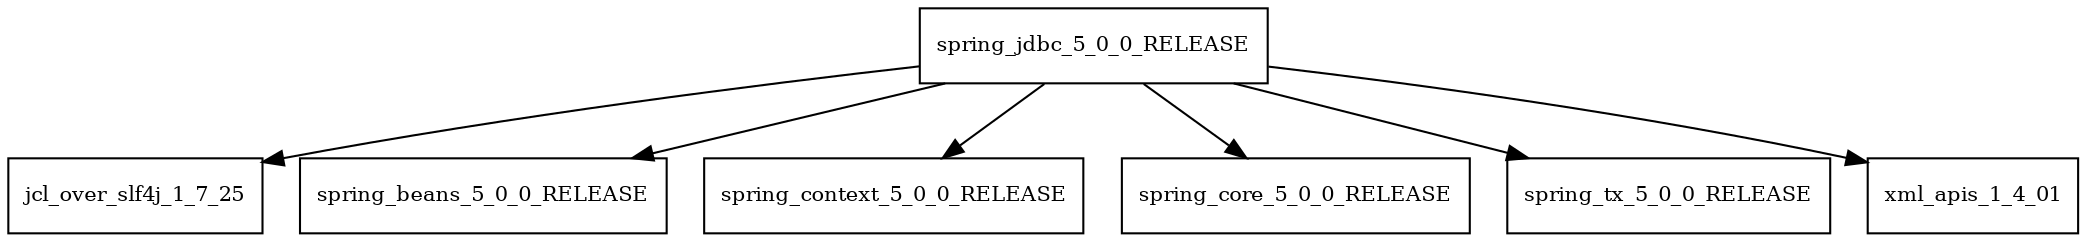 digraph spring_jdbc_5_0_0_RELEASE_dependencies {
  node [shape = box, fontsize=10.0];
  spring_jdbc_5_0_0_RELEASE -> jcl_over_slf4j_1_7_25;
  spring_jdbc_5_0_0_RELEASE -> spring_beans_5_0_0_RELEASE;
  spring_jdbc_5_0_0_RELEASE -> spring_context_5_0_0_RELEASE;
  spring_jdbc_5_0_0_RELEASE -> spring_core_5_0_0_RELEASE;
  spring_jdbc_5_0_0_RELEASE -> spring_tx_5_0_0_RELEASE;
  spring_jdbc_5_0_0_RELEASE -> xml_apis_1_4_01;
}
